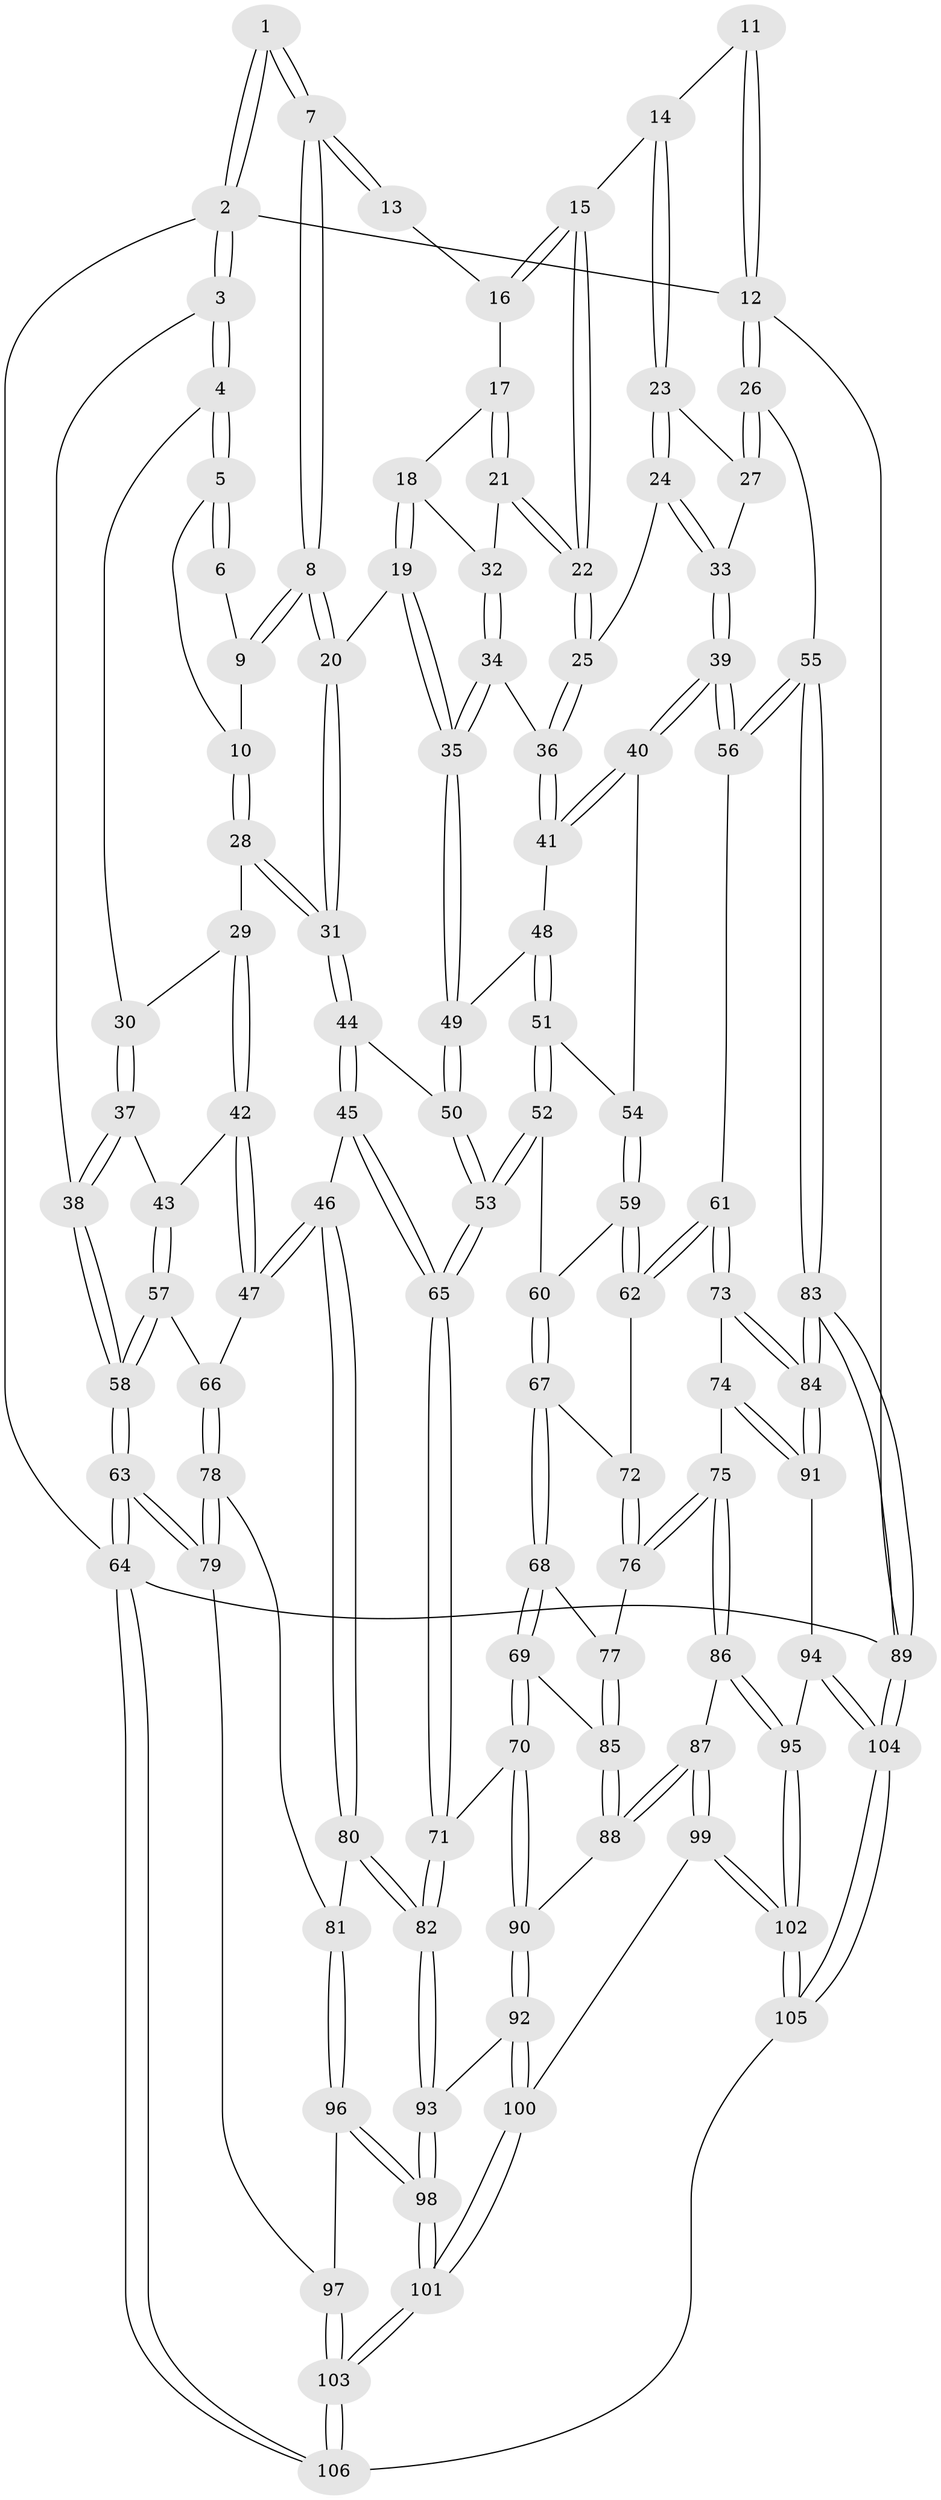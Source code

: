 // coarse degree distribution, {4: 0.5405405405405406, 6: 0.0945945945945946, 2: 0.013513513513513514, 3: 0.05405405405405406, 5: 0.2972972972972973}
// Generated by graph-tools (version 1.1) at 2025/24/03/03/25 07:24:34]
// undirected, 106 vertices, 262 edges
graph export_dot {
graph [start="1"]
  node [color=gray90,style=filled];
  1 [pos="+0.1900647864541499+0"];
  2 [pos="+0+0"];
  3 [pos="+0+0.11264422559348672"];
  4 [pos="+0.03511967996140359+0.13848599848014376"];
  5 [pos="+0.14013723554382743+0.09571355099346274"];
  6 [pos="+0.16644405445866173+0.047082407151564074"];
  7 [pos="+0.5291746425214058+0"];
  8 [pos="+0.48222187238975356+0"];
  9 [pos="+0.3506749776245982+0.033560047403759945"];
  10 [pos="+0.22238930625616785+0.13910874587956454"];
  11 [pos="+1+0"];
  12 [pos="+1+0"];
  13 [pos="+0.62173102123012+0"];
  14 [pos="+0.8977228854797052+0.11312744267289021"];
  15 [pos="+0.8830388360894492+0.11077260839462727"];
  16 [pos="+0.6881361201610776+0"];
  17 [pos="+0.7012752051835337+0.013615736899047697"];
  18 [pos="+0.6696279939737705+0.18068672287662788"];
  19 [pos="+0.5499226379504967+0.25357055683688334"];
  20 [pos="+0.4674504982090277+0.20164178580341202"];
  21 [pos="+0.7667525733689092+0.2045483730211004"];
  22 [pos="+0.7771960986511308+0.20866938262232665"];
  23 [pos="+0.934532379892717+0.13313779171192971"];
  24 [pos="+0.8441967519228607+0.2610310810593502"];
  25 [pos="+0.7951025384398083+0.23155786850051568"];
  26 [pos="+1+0.13289752507169786"];
  27 [pos="+0.9387183116893287+0.13396305185890847"];
  28 [pos="+0.27461030525934077+0.2418025063579054"];
  29 [pos="+0.2564594602087069+0.2585144241010918"];
  30 [pos="+0.14321576463191663+0.25210739935720444"];
  31 [pos="+0.45097646331097013+0.21593242838492077"];
  32 [pos="+0.7640947739137307+0.20561568303481287"];
  33 [pos="+0.9049142780303834+0.34520698602130473"];
  34 [pos="+0.6504326533849377+0.2890449373882931"];
  35 [pos="+0.5999026441685146+0.30082737184757624"];
  36 [pos="+0.7505322736977836+0.3252289280133739"];
  37 [pos="+0.10145649210718358+0.3700470532502292"];
  38 [pos="+0+0.2482223444864277"];
  39 [pos="+0.9225694418017797+0.37991788273346266"];
  40 [pos="+0.8230223703603923+0.413425481365757"];
  41 [pos="+0.7759484044967615+0.3684249978723823"];
  42 [pos="+0.22600883483048304+0.45613780268148985"];
  43 [pos="+0.11087943070751559+0.3835701602415688"];
  44 [pos="+0.4248702527974045+0.32043200732521865"];
  45 [pos="+0.29911482073783086+0.508610227500967"];
  46 [pos="+0.261275678135077+0.5138306104594622"];
  47 [pos="+0.25235359413853553+0.5062879121489215"];
  48 [pos="+0.64243141191681+0.3660616694735237"];
  49 [pos="+0.6027782426437766+0.31648537579236163"];
  50 [pos="+0.5259467625474786+0.48652471629470073"];
  51 [pos="+0.6840898524696545+0.45314394927142954"];
  52 [pos="+0.6420466604641202+0.5307510099849738"];
  53 [pos="+0.5238520779484294+0.5286891270539372"];
  54 [pos="+0.8098430971619027+0.42766585824463377"];
  55 [pos="+1+0.4245642192903994"];
  56 [pos="+1+0.4324892654992015"];
  57 [pos="+0+0.5294622181549601"];
  58 [pos="+0+0.5644045375905993"];
  59 [pos="+0.7987299840042683+0.5221597960310199"];
  60 [pos="+0.6440961641797297+0.5329777972672697"];
  61 [pos="+0.886556350296828+0.6203481500061906"];
  62 [pos="+0.8122271842339261+0.5755486613488696"];
  63 [pos="+0+0.7997658425317477"];
  64 [pos="+0+1"];
  65 [pos="+0.4734056400254256+0.5693605033295064"];
  66 [pos="+0.08539177017865787+0.5338587591625957"];
  67 [pos="+0.6666080176599259+0.5721148191006558"];
  68 [pos="+0.6709938748849112+0.6378472131674696"];
  69 [pos="+0.5719670780552795+0.6746805405937918"];
  70 [pos="+0.5362417037998063+0.6824690893872867"];
  71 [pos="+0.4817341464527496+0.6216789257146186"];
  72 [pos="+0.780105631698651+0.5892946765788535"];
  73 [pos="+0.8861564923269306+0.624761965527662"];
  74 [pos="+0.8522239354141267+0.6904415237256721"];
  75 [pos="+0.7886143773080468+0.7130964887663971"];
  76 [pos="+0.7361261165450081+0.6734105029850104"];
  77 [pos="+0.692835435179674+0.6691938123464161"];
  78 [pos="+0.08899365197462412+0.6964344540527595"];
  79 [pos="+0+0.7925207765247078"];
  80 [pos="+0.22695935931907968+0.6517739437210676"];
  81 [pos="+0.2134088376699465+0.6695641509120351"];
  82 [pos="+0.3908008879241794+0.7417224548221718"];
  83 [pos="+1+1"];
  84 [pos="+1+0.8780262063475732"];
  85 [pos="+0.6735319927866459+0.7140392979965601"];
  86 [pos="+0.7449421890487895+0.8255429758220099"];
  87 [pos="+0.6852301854294288+0.8190912884340884"];
  88 [pos="+0.660612429566789+0.7679783731160243"];
  89 [pos="+1+1"];
  90 [pos="+0.5479337502340745+0.7238924141213005"];
  91 [pos="+0.8986246131100667+0.7848419805629455"];
  92 [pos="+0.5137261220285034+0.8178611777541789"];
  93 [pos="+0.3964394832251509+0.8129406223966962"];
  94 [pos="+0.7857040550477511+0.8523936632668304"];
  95 [pos="+0.7718327098413986+0.8487361614721879"];
  96 [pos="+0.22378928685121693+0.757475323653221"];
  97 [pos="+0.17842008714657046+0.8562550639309697"];
  98 [pos="+0.36645992368007935+0.8502369172361026"];
  99 [pos="+0.591495741019016+0.9011267373849188"];
  100 [pos="+0.5693656046976459+0.8911699080187317"];
  101 [pos="+0.3304206035795657+1"];
  102 [pos="+0.6636464699622836+1"];
  103 [pos="+0.2921503815914063+1"];
  104 [pos="+1+1"];
  105 [pos="+0.6699555986049704+1"];
  106 [pos="+0.26653723419840625+1"];
  1 -- 2;
  1 -- 2;
  1 -- 7;
  1 -- 7;
  2 -- 3;
  2 -- 3;
  2 -- 12;
  2 -- 64;
  3 -- 4;
  3 -- 4;
  3 -- 38;
  4 -- 5;
  4 -- 5;
  4 -- 30;
  5 -- 6;
  5 -- 6;
  5 -- 10;
  6 -- 9;
  7 -- 8;
  7 -- 8;
  7 -- 13;
  7 -- 13;
  8 -- 9;
  8 -- 9;
  8 -- 20;
  8 -- 20;
  9 -- 10;
  10 -- 28;
  10 -- 28;
  11 -- 12;
  11 -- 12;
  11 -- 14;
  12 -- 26;
  12 -- 26;
  12 -- 89;
  13 -- 16;
  14 -- 15;
  14 -- 23;
  14 -- 23;
  15 -- 16;
  15 -- 16;
  15 -- 22;
  15 -- 22;
  16 -- 17;
  17 -- 18;
  17 -- 21;
  17 -- 21;
  18 -- 19;
  18 -- 19;
  18 -- 32;
  19 -- 20;
  19 -- 35;
  19 -- 35;
  20 -- 31;
  20 -- 31;
  21 -- 22;
  21 -- 22;
  21 -- 32;
  22 -- 25;
  22 -- 25;
  23 -- 24;
  23 -- 24;
  23 -- 27;
  24 -- 25;
  24 -- 33;
  24 -- 33;
  25 -- 36;
  25 -- 36;
  26 -- 27;
  26 -- 27;
  26 -- 55;
  27 -- 33;
  28 -- 29;
  28 -- 31;
  28 -- 31;
  29 -- 30;
  29 -- 42;
  29 -- 42;
  30 -- 37;
  30 -- 37;
  31 -- 44;
  31 -- 44;
  32 -- 34;
  32 -- 34;
  33 -- 39;
  33 -- 39;
  34 -- 35;
  34 -- 35;
  34 -- 36;
  35 -- 49;
  35 -- 49;
  36 -- 41;
  36 -- 41;
  37 -- 38;
  37 -- 38;
  37 -- 43;
  38 -- 58;
  38 -- 58;
  39 -- 40;
  39 -- 40;
  39 -- 56;
  39 -- 56;
  40 -- 41;
  40 -- 41;
  40 -- 54;
  41 -- 48;
  42 -- 43;
  42 -- 47;
  42 -- 47;
  43 -- 57;
  43 -- 57;
  44 -- 45;
  44 -- 45;
  44 -- 50;
  45 -- 46;
  45 -- 65;
  45 -- 65;
  46 -- 47;
  46 -- 47;
  46 -- 80;
  46 -- 80;
  47 -- 66;
  48 -- 49;
  48 -- 51;
  48 -- 51;
  49 -- 50;
  49 -- 50;
  50 -- 53;
  50 -- 53;
  51 -- 52;
  51 -- 52;
  51 -- 54;
  52 -- 53;
  52 -- 53;
  52 -- 60;
  53 -- 65;
  53 -- 65;
  54 -- 59;
  54 -- 59;
  55 -- 56;
  55 -- 56;
  55 -- 83;
  55 -- 83;
  56 -- 61;
  57 -- 58;
  57 -- 58;
  57 -- 66;
  58 -- 63;
  58 -- 63;
  59 -- 60;
  59 -- 62;
  59 -- 62;
  60 -- 67;
  60 -- 67;
  61 -- 62;
  61 -- 62;
  61 -- 73;
  61 -- 73;
  62 -- 72;
  63 -- 64;
  63 -- 64;
  63 -- 79;
  63 -- 79;
  64 -- 106;
  64 -- 106;
  64 -- 89;
  65 -- 71;
  65 -- 71;
  66 -- 78;
  66 -- 78;
  67 -- 68;
  67 -- 68;
  67 -- 72;
  68 -- 69;
  68 -- 69;
  68 -- 77;
  69 -- 70;
  69 -- 70;
  69 -- 85;
  70 -- 71;
  70 -- 90;
  70 -- 90;
  71 -- 82;
  71 -- 82;
  72 -- 76;
  72 -- 76;
  73 -- 74;
  73 -- 84;
  73 -- 84;
  74 -- 75;
  74 -- 91;
  74 -- 91;
  75 -- 76;
  75 -- 76;
  75 -- 86;
  75 -- 86;
  76 -- 77;
  77 -- 85;
  77 -- 85;
  78 -- 79;
  78 -- 79;
  78 -- 81;
  79 -- 97;
  80 -- 81;
  80 -- 82;
  80 -- 82;
  81 -- 96;
  81 -- 96;
  82 -- 93;
  82 -- 93;
  83 -- 84;
  83 -- 84;
  83 -- 89;
  83 -- 89;
  84 -- 91;
  84 -- 91;
  85 -- 88;
  85 -- 88;
  86 -- 87;
  86 -- 95;
  86 -- 95;
  87 -- 88;
  87 -- 88;
  87 -- 99;
  87 -- 99;
  88 -- 90;
  89 -- 104;
  89 -- 104;
  90 -- 92;
  90 -- 92;
  91 -- 94;
  92 -- 93;
  92 -- 100;
  92 -- 100;
  93 -- 98;
  93 -- 98;
  94 -- 95;
  94 -- 104;
  94 -- 104;
  95 -- 102;
  95 -- 102;
  96 -- 97;
  96 -- 98;
  96 -- 98;
  97 -- 103;
  97 -- 103;
  98 -- 101;
  98 -- 101;
  99 -- 100;
  99 -- 102;
  99 -- 102;
  100 -- 101;
  100 -- 101;
  101 -- 103;
  101 -- 103;
  102 -- 105;
  102 -- 105;
  103 -- 106;
  103 -- 106;
  104 -- 105;
  104 -- 105;
  105 -- 106;
}
